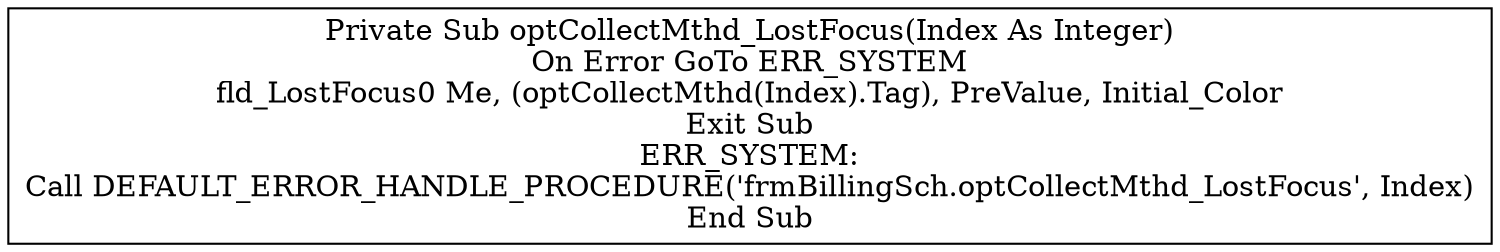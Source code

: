 digraph G{
Node_1 [ label ="Private Sub optCollectMthd_LostFocus(Index As Integer)\nOn Error GoTo ERR_SYSTEM\nfld_LostFocus0 Me, (optCollectMthd(Index).Tag), PreValue, Initial_Color\nExit Sub\nERR_SYSTEM:\nCall DEFAULT_ERROR_HANDLE_PROCEDURE('frmBillingSch.optCollectMthd_LostFocus', Index)\nEnd Sub",shape="box"];
}
